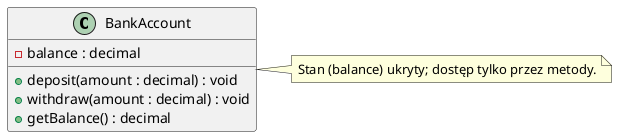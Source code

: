 @startuml
class BankAccount {
  - balance : decimal
  + deposit(amount : decimal) : void
  + withdraw(amount : decimal) : void
  + getBalance() : decimal
}

note right of BankAccount
Stan (balance) ukryty; dostęp tylko przez metody.
end note
@enduml